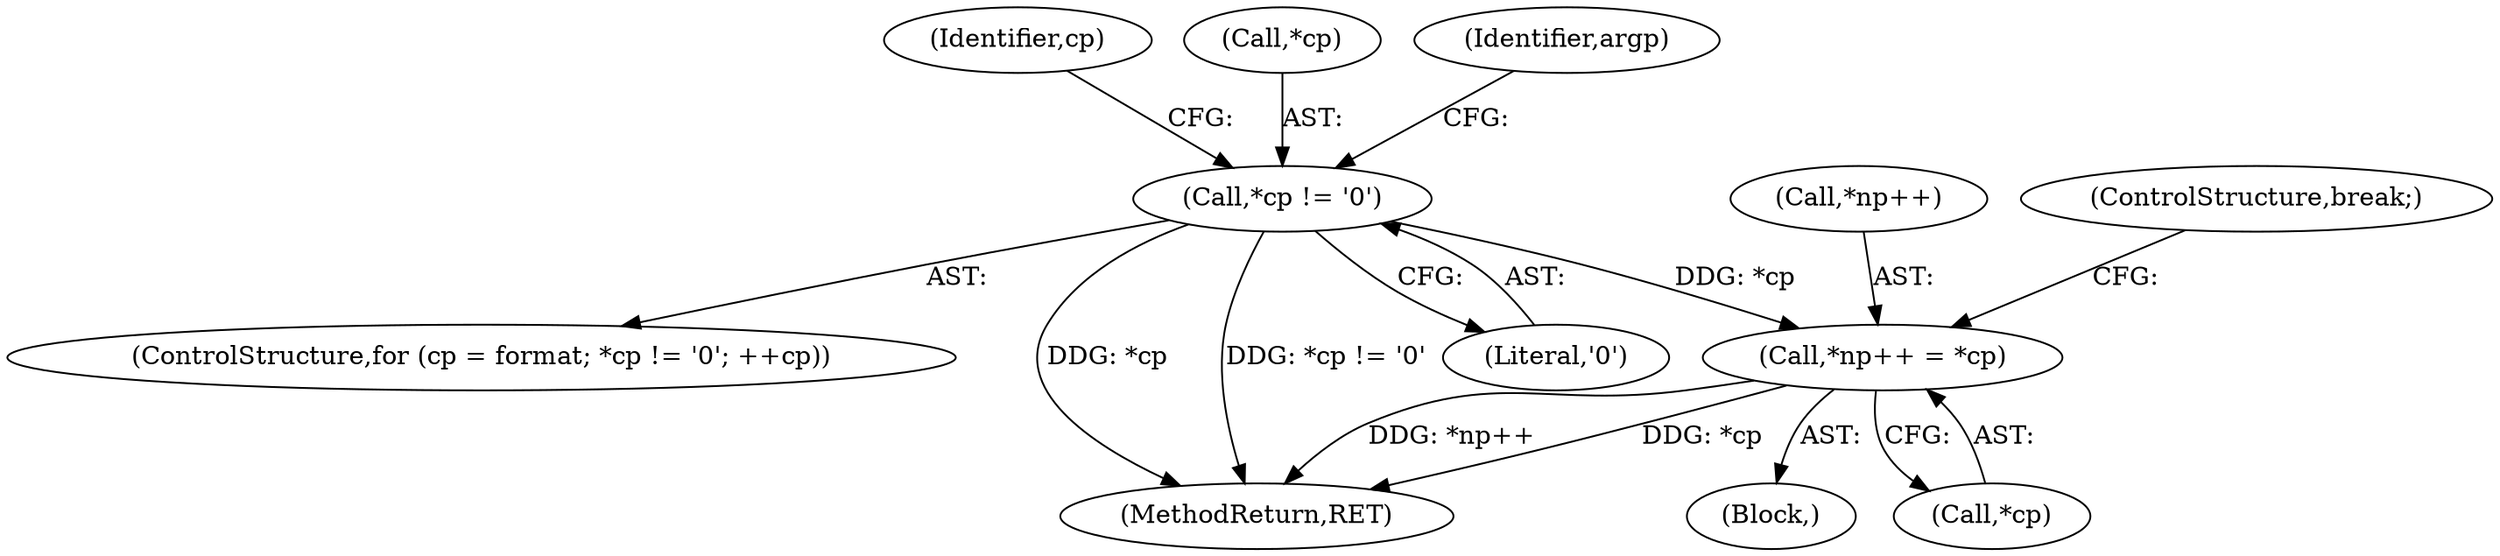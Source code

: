 digraph "0_iperf_91f2fa59e8ed80dfbf400add0164ee0e508e412a_52@pointer" {
"1000198" [label="(Call,*np++ = *cp)"];
"1000128" [label="(Call,*cp != '\0')"];
"1000199" [label="(Call,*np++)"];
"1000137" [label="(Identifier,cp)"];
"1000131" [label="(Literal,'\0')"];
"1000124" [label="(ControlStructure,for (cp = format; *cp != '\0'; ++cp))"];
"1000129" [label="(Call,*cp)"];
"1000202" [label="(Call,*cp)"];
"1000209" [label="(MethodReturn,RET)"];
"1000198" [label="(Call,*np++ = *cp)"];
"1000128" [label="(Call,*cp != '\0')"];
"1000138" [label="(Block,)"];
"1000206" [label="(Identifier,argp)"];
"1000204" [label="(ControlStructure,break;)"];
"1000198" -> "1000138"  [label="AST: "];
"1000198" -> "1000202"  [label="CFG: "];
"1000199" -> "1000198"  [label="AST: "];
"1000202" -> "1000198"  [label="AST: "];
"1000204" -> "1000198"  [label="CFG: "];
"1000198" -> "1000209"  [label="DDG: *np++"];
"1000198" -> "1000209"  [label="DDG: *cp"];
"1000128" -> "1000198"  [label="DDG: *cp"];
"1000128" -> "1000124"  [label="AST: "];
"1000128" -> "1000131"  [label="CFG: "];
"1000129" -> "1000128"  [label="AST: "];
"1000131" -> "1000128"  [label="AST: "];
"1000137" -> "1000128"  [label="CFG: "];
"1000206" -> "1000128"  [label="CFG: "];
"1000128" -> "1000209"  [label="DDG: *cp"];
"1000128" -> "1000209"  [label="DDG: *cp != '\0'"];
}
